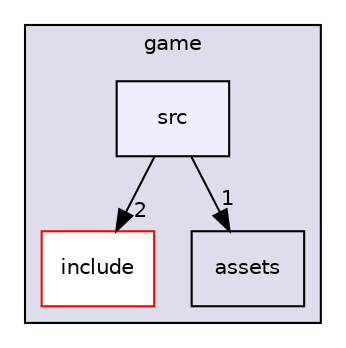 digraph "game/src" {
  compound=true
  node [ fontsize="10", fontname="Helvetica"];
  edge [ labelfontsize="10", labelfontname="Helvetica"];
  subgraph clusterdir_37c6514aeece95293041e34c0f2e0784 {
    graph [ bgcolor="#ddddee", pencolor="black", label="game" fontname="Helvetica", fontsize="10", URL="dir_37c6514aeece95293041e34c0f2e0784.html"]
  dir_799e54a6419ed2c37fa77fc1f6ae00fe [shape=box label="include" fillcolor="white" style="filled" color="red" URL="dir_799e54a6419ed2c37fa77fc1f6ae00fe.html"];
  dir_a043061c37c729829c0ece3bb669aa25 [shape=box label="assets" URL="dir_a043061c37c729829c0ece3bb669aa25.html"];
  dir_fd1fc52505cfa4c86ecd59c02433df11 [shape=box, label="src", style="filled", fillcolor="#eeeeff", pencolor="black", URL="dir_fd1fc52505cfa4c86ecd59c02433df11.html"];
  }
  dir_fd1fc52505cfa4c86ecd59c02433df11->dir_799e54a6419ed2c37fa77fc1f6ae00fe [headlabel="2", labeldistance=1.5 headhref="dir_000005_000002.html"];
  dir_fd1fc52505cfa4c86ecd59c02433df11->dir_a043061c37c729829c0ece3bb669aa25 [headlabel="1", labeldistance=1.5 headhref="dir_000005_000001.html"];
}
